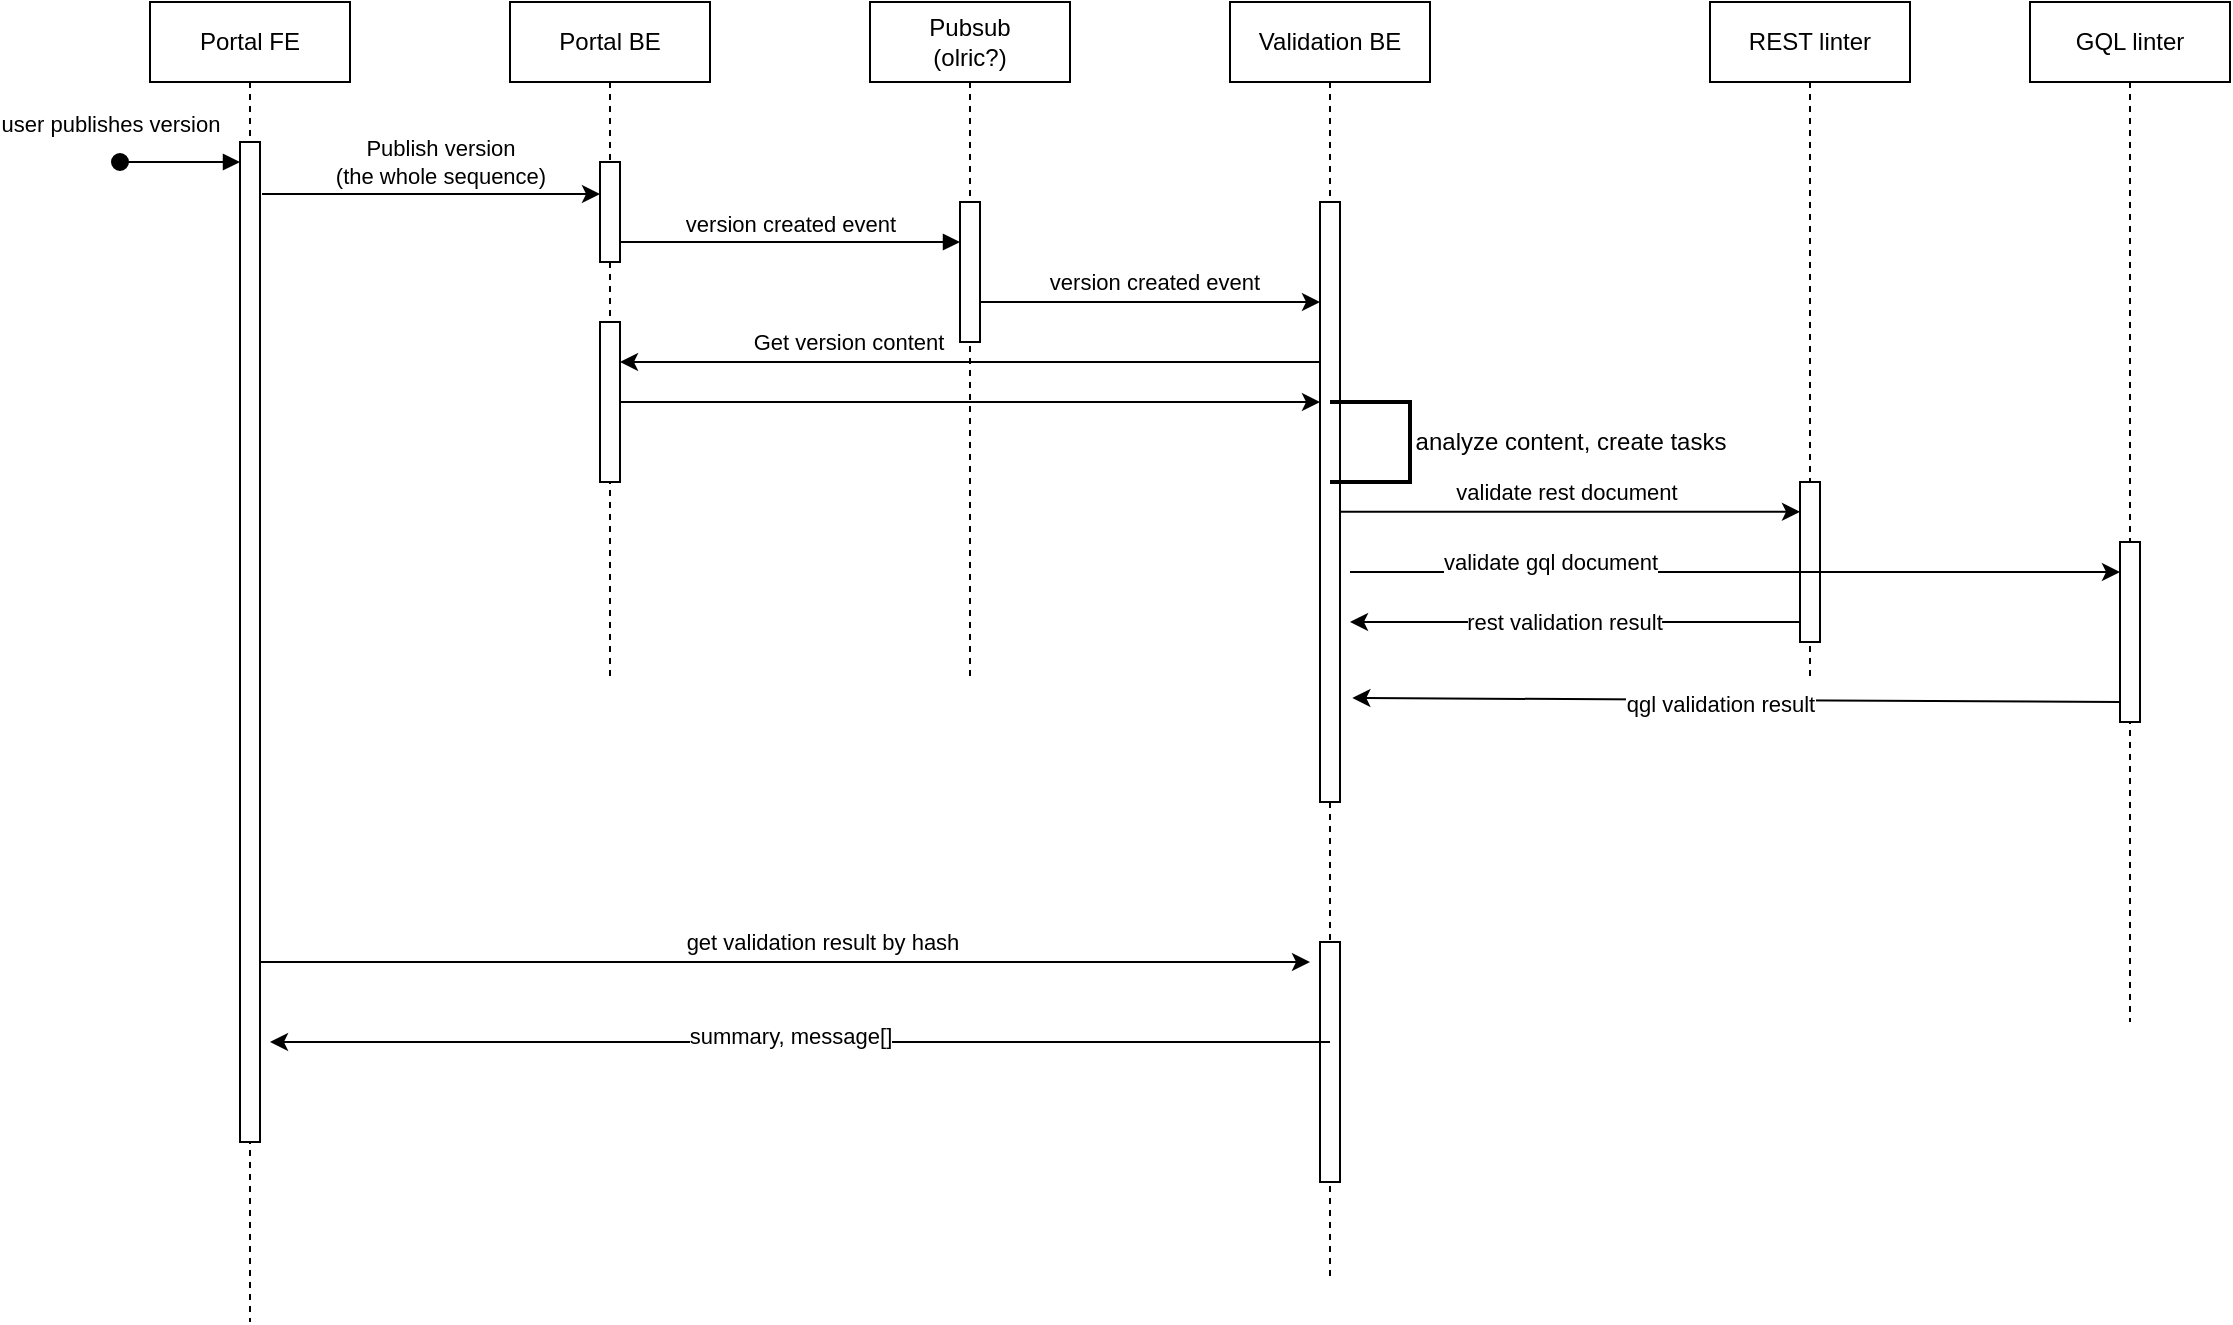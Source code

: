 <mxfile version="23.1.5" type="device">
  <diagram name="Page-1" id="2YBvvXClWsGukQMizWep">
    <mxGraphModel dx="2045" dy="703" grid="1" gridSize="10" guides="1" tooltips="1" connect="1" arrows="1" fold="1" page="1" pageScale="1" pageWidth="850" pageHeight="1100" math="0" shadow="0">
      <root>
        <mxCell id="0" />
        <mxCell id="1" parent="0" />
        <mxCell id="aM9ryv3xv72pqoxQDRHE-1" value="Portal BE" style="shape=umlLifeline;perimeter=lifelinePerimeter;whiteSpace=wrap;html=1;container=0;dropTarget=0;collapsible=0;recursiveResize=0;outlineConnect=0;portConstraint=eastwest;newEdgeStyle={&quot;edgeStyle&quot;:&quot;elbowEdgeStyle&quot;,&quot;elbow&quot;:&quot;vertical&quot;,&quot;curved&quot;:0,&quot;rounded&quot;:0};" parent="1" vertex="1">
          <mxGeometry x="40" width="100" height="340" as="geometry" />
        </mxCell>
        <mxCell id="aM9ryv3xv72pqoxQDRHE-2" value="" style="html=1;points=[];perimeter=orthogonalPerimeter;outlineConnect=0;targetShapes=umlLifeline;portConstraint=eastwest;newEdgeStyle={&quot;edgeStyle&quot;:&quot;elbowEdgeStyle&quot;,&quot;elbow&quot;:&quot;vertical&quot;,&quot;curved&quot;:0,&quot;rounded&quot;:0};" parent="aM9ryv3xv72pqoxQDRHE-1" vertex="1">
          <mxGeometry x="45" y="80" width="10" height="50" as="geometry" />
        </mxCell>
        <mxCell id="aM9ryv3xv72pqoxQDRHE-5" value="Pubsub&lt;br&gt;(olric?)" style="shape=umlLifeline;perimeter=lifelinePerimeter;whiteSpace=wrap;html=1;container=0;dropTarget=0;collapsible=0;recursiveResize=0;outlineConnect=0;portConstraint=eastwest;newEdgeStyle={&quot;edgeStyle&quot;:&quot;elbowEdgeStyle&quot;,&quot;elbow&quot;:&quot;vertical&quot;,&quot;curved&quot;:0,&quot;rounded&quot;:0};" parent="1" vertex="1">
          <mxGeometry x="220" width="100" height="340" as="geometry" />
        </mxCell>
        <mxCell id="aM9ryv3xv72pqoxQDRHE-6" value="" style="html=1;points=[];perimeter=orthogonalPerimeter;outlineConnect=0;targetShapes=umlLifeline;portConstraint=eastwest;newEdgeStyle={&quot;edgeStyle&quot;:&quot;elbowEdgeStyle&quot;,&quot;elbow&quot;:&quot;vertical&quot;,&quot;curved&quot;:0,&quot;rounded&quot;:0};" parent="aM9ryv3xv72pqoxQDRHE-5" vertex="1">
          <mxGeometry x="45" y="100" width="10" height="70" as="geometry" />
        </mxCell>
        <mxCell id="aM9ryv3xv72pqoxQDRHE-7" value="version created event" style="html=1;verticalAlign=bottom;endArrow=block;edgeStyle=elbowEdgeStyle;elbow=horizontal;curved=0;rounded=0;" parent="1" source="aM9ryv3xv72pqoxQDRHE-2" target="aM9ryv3xv72pqoxQDRHE-6" edge="1">
          <mxGeometry x="0.002" relative="1" as="geometry">
            <mxPoint x="195" y="130" as="sourcePoint" />
            <Array as="points">
              <mxPoint x="180" y="120" />
            </Array>
            <mxPoint as="offset" />
          </mxGeometry>
        </mxCell>
        <mxCell id="QmNeSpF-fQded4ewmqOV-1" value="Validation BE" style="shape=umlLifeline;perimeter=lifelinePerimeter;whiteSpace=wrap;html=1;container=0;dropTarget=0;collapsible=0;recursiveResize=0;outlineConnect=0;portConstraint=eastwest;newEdgeStyle={&quot;edgeStyle&quot;:&quot;elbowEdgeStyle&quot;,&quot;elbow&quot;:&quot;vertical&quot;,&quot;curved&quot;:0,&quot;rounded&quot;:0};" vertex="1" parent="1">
          <mxGeometry x="400" width="100" height="640" as="geometry" />
        </mxCell>
        <mxCell id="QmNeSpF-fQded4ewmqOV-2" value="" style="html=1;points=[];perimeter=orthogonalPerimeter;outlineConnect=0;targetShapes=umlLifeline;portConstraint=eastwest;newEdgeStyle={&quot;edgeStyle&quot;:&quot;elbowEdgeStyle&quot;,&quot;elbow&quot;:&quot;vertical&quot;,&quot;curved&quot;:0,&quot;rounded&quot;:0};" vertex="1" parent="QmNeSpF-fQded4ewmqOV-1">
          <mxGeometry x="45" y="100" width="10" height="300" as="geometry" />
        </mxCell>
        <mxCell id="QmNeSpF-fQded4ewmqOV-3" value="" style="endArrow=classic;html=1;rounded=0;" edge="1" parent="1" target="QmNeSpF-fQded4ewmqOV-2">
          <mxGeometry width="50" height="50" relative="1" as="geometry">
            <mxPoint x="275" y="150" as="sourcePoint" />
            <mxPoint x="440" y="150" as="targetPoint" />
          </mxGeometry>
        </mxCell>
        <mxCell id="QmNeSpF-fQded4ewmqOV-4" value="version created event" style="edgeLabel;html=1;align=center;verticalAlign=middle;resizable=0;points=[];" vertex="1" connectable="0" parent="QmNeSpF-fQded4ewmqOV-3">
          <mxGeometry x="-0.266" y="2" relative="1" as="geometry">
            <mxPoint x="24" y="-8" as="offset" />
          </mxGeometry>
        </mxCell>
        <mxCell id="QmNeSpF-fQded4ewmqOV-5" value="Portal FE" style="shape=umlLifeline;perimeter=lifelinePerimeter;whiteSpace=wrap;html=1;container=0;dropTarget=0;collapsible=0;recursiveResize=0;outlineConnect=0;portConstraint=eastwest;newEdgeStyle={&quot;edgeStyle&quot;:&quot;elbowEdgeStyle&quot;,&quot;elbow&quot;:&quot;vertical&quot;,&quot;curved&quot;:0,&quot;rounded&quot;:0};" vertex="1" parent="1">
          <mxGeometry x="-140" width="100" height="660" as="geometry" />
        </mxCell>
        <mxCell id="QmNeSpF-fQded4ewmqOV-6" value="" style="html=1;points=[];perimeter=orthogonalPerimeter;outlineConnect=0;targetShapes=umlLifeline;portConstraint=eastwest;newEdgeStyle={&quot;edgeStyle&quot;:&quot;elbowEdgeStyle&quot;,&quot;elbow&quot;:&quot;vertical&quot;,&quot;curved&quot;:0,&quot;rounded&quot;:0};" vertex="1" parent="QmNeSpF-fQded4ewmqOV-5">
          <mxGeometry x="45" y="70" width="10" height="500" as="geometry" />
        </mxCell>
        <mxCell id="QmNeSpF-fQded4ewmqOV-7" value="user publishes version" style="html=1;verticalAlign=bottom;startArrow=oval;endArrow=block;startSize=8;edgeStyle=elbowEdgeStyle;elbow=vertical;curved=0;rounded=0;" edge="1" parent="QmNeSpF-fQded4ewmqOV-5">
          <mxGeometry x="-1" y="11" relative="1" as="geometry">
            <mxPoint x="-15" y="80" as="sourcePoint" />
            <mxPoint x="-5" y="1" as="offset" />
            <mxPoint x="45" y="80" as="targetPoint" />
          </mxGeometry>
        </mxCell>
        <mxCell id="QmNeSpF-fQded4ewmqOV-10" value="" style="endArrow=classic;html=1;rounded=0;entryX=1;entryY=0.25;entryDx=0;entryDy=0;" edge="1" parent="1" source="QmNeSpF-fQded4ewmqOV-2" target="QmNeSpF-fQded4ewmqOV-35">
          <mxGeometry width="50" height="50" relative="1" as="geometry">
            <mxPoint x="390" y="190" as="sourcePoint" />
            <mxPoint x="180" y="180" as="targetPoint" />
            <Array as="points">
              <mxPoint x="400" y="180" />
            </Array>
          </mxGeometry>
        </mxCell>
        <mxCell id="QmNeSpF-fQded4ewmqOV-11" value="Get version content" style="edgeLabel;html=1;align=center;verticalAlign=middle;resizable=0;points=[];" vertex="1" connectable="0" parent="QmNeSpF-fQded4ewmqOV-10">
          <mxGeometry x="0.31" relative="1" as="geometry">
            <mxPoint x="-7" y="-10" as="offset" />
          </mxGeometry>
        </mxCell>
        <mxCell id="QmNeSpF-fQded4ewmqOV-12" value="" style="endArrow=classic;html=1;rounded=0;" edge="1" parent="1" source="QmNeSpF-fQded4ewmqOV-35" target="QmNeSpF-fQded4ewmqOV-2">
          <mxGeometry width="50" height="50" relative="1" as="geometry">
            <mxPoint x="90.429" y="200" as="sourcePoint" />
            <mxPoint x="440" y="200" as="targetPoint" />
          </mxGeometry>
        </mxCell>
        <mxCell id="QmNeSpF-fQded4ewmqOV-13" value="" style="strokeWidth=2;html=1;shape=mxgraph.flowchart.annotation_1;align=left;pointerEvents=1;direction=west;" vertex="1" parent="1">
          <mxGeometry x="450" y="200" width="40" height="40" as="geometry" />
        </mxCell>
        <mxCell id="QmNeSpF-fQded4ewmqOV-14" value="analyze content, create tasks" style="text;html=1;align=center;verticalAlign=middle;resizable=0;points=[];autosize=1;strokeColor=none;fillColor=none;" vertex="1" parent="1">
          <mxGeometry x="480" y="205" width="180" height="30" as="geometry" />
        </mxCell>
        <mxCell id="QmNeSpF-fQded4ewmqOV-15" value="REST linter" style="shape=umlLifeline;perimeter=lifelinePerimeter;whiteSpace=wrap;html=1;container=0;dropTarget=0;collapsible=0;recursiveResize=0;outlineConnect=0;portConstraint=eastwest;newEdgeStyle={&quot;edgeStyle&quot;:&quot;elbowEdgeStyle&quot;,&quot;elbow&quot;:&quot;vertical&quot;,&quot;curved&quot;:0,&quot;rounded&quot;:0};" vertex="1" parent="1">
          <mxGeometry x="640" width="100" height="340" as="geometry" />
        </mxCell>
        <mxCell id="QmNeSpF-fQded4ewmqOV-16" value="" style="html=1;points=[];perimeter=orthogonalPerimeter;outlineConnect=0;targetShapes=umlLifeline;portConstraint=eastwest;newEdgeStyle={&quot;edgeStyle&quot;:&quot;elbowEdgeStyle&quot;,&quot;elbow&quot;:&quot;vertical&quot;,&quot;curved&quot;:0,&quot;rounded&quot;:0};" vertex="1" parent="QmNeSpF-fQded4ewmqOV-15">
          <mxGeometry x="45" y="240" width="10" height="80" as="geometry" />
        </mxCell>
        <mxCell id="QmNeSpF-fQded4ewmqOV-17" value="GQL linter" style="shape=umlLifeline;perimeter=lifelinePerimeter;whiteSpace=wrap;html=1;container=0;dropTarget=0;collapsible=0;recursiveResize=0;outlineConnect=0;portConstraint=eastwest;newEdgeStyle={&quot;edgeStyle&quot;:&quot;elbowEdgeStyle&quot;,&quot;elbow&quot;:&quot;vertical&quot;,&quot;curved&quot;:0,&quot;rounded&quot;:0};" vertex="1" parent="1">
          <mxGeometry x="800" width="100" height="510" as="geometry" />
        </mxCell>
        <mxCell id="QmNeSpF-fQded4ewmqOV-18" value="" style="html=1;points=[];perimeter=orthogonalPerimeter;outlineConnect=0;targetShapes=umlLifeline;portConstraint=eastwest;newEdgeStyle={&quot;edgeStyle&quot;:&quot;elbowEdgeStyle&quot;,&quot;elbow&quot;:&quot;vertical&quot;,&quot;curved&quot;:0,&quot;rounded&quot;:0};" vertex="1" parent="QmNeSpF-fQded4ewmqOV-17">
          <mxGeometry x="45" y="270" width="10" height="90" as="geometry" />
        </mxCell>
        <mxCell id="QmNeSpF-fQded4ewmqOV-19" value="" style="endArrow=classic;html=1;rounded=0;" edge="1" parent="1">
          <mxGeometry width="50" height="50" relative="1" as="geometry">
            <mxPoint x="455" y="254.88" as="sourcePoint" />
            <mxPoint x="685" y="254.88" as="targetPoint" />
          </mxGeometry>
        </mxCell>
        <mxCell id="QmNeSpF-fQded4ewmqOV-27" value="validate rest document" style="edgeLabel;html=1;align=center;verticalAlign=middle;resizable=0;points=[];" vertex="1" connectable="0" parent="QmNeSpF-fQded4ewmqOV-19">
          <mxGeometry x="-0.372" y="3" relative="1" as="geometry">
            <mxPoint x="41" y="-7" as="offset" />
          </mxGeometry>
        </mxCell>
        <mxCell id="QmNeSpF-fQded4ewmqOV-20" value="" style="endArrow=classic;html=1;rounded=0;" edge="1" parent="1" target="QmNeSpF-fQded4ewmqOV-18">
          <mxGeometry width="50" height="50" relative="1" as="geometry">
            <mxPoint x="460" y="285" as="sourcePoint" />
            <mxPoint x="510" y="235" as="targetPoint" />
          </mxGeometry>
        </mxCell>
        <mxCell id="QmNeSpF-fQded4ewmqOV-28" value="validate gql document" style="edgeLabel;html=1;align=center;verticalAlign=middle;resizable=0;points=[];" vertex="1" connectable="0" parent="QmNeSpF-fQded4ewmqOV-20">
          <mxGeometry x="-0.683" y="2" relative="1" as="geometry">
            <mxPoint x="39" y="-3" as="offset" />
          </mxGeometry>
        </mxCell>
        <mxCell id="QmNeSpF-fQded4ewmqOV-21" value="" style="endArrow=classic;html=1;rounded=0;" edge="1" parent="1" target="aM9ryv3xv72pqoxQDRHE-2">
          <mxGeometry width="50" height="50" relative="1" as="geometry">
            <mxPoint x="-84" y="96" as="sourcePoint" />
            <mxPoint x="400" y="190" as="targetPoint" />
          </mxGeometry>
        </mxCell>
        <mxCell id="QmNeSpF-fQded4ewmqOV-22" value="Publish version&lt;br&gt;(the whole sequence)" style="edgeLabel;html=1;align=center;verticalAlign=middle;resizable=0;points=[];" vertex="1" connectable="0" parent="QmNeSpF-fQded4ewmqOV-21">
          <mxGeometry x="-0.552" y="2" relative="1" as="geometry">
            <mxPoint x="51" y="-14" as="offset" />
          </mxGeometry>
        </mxCell>
        <mxCell id="QmNeSpF-fQded4ewmqOV-23" value="" style="endArrow=classic;html=1;rounded=0;" edge="1" parent="1">
          <mxGeometry width="50" height="50" relative="1" as="geometry">
            <mxPoint x="685" y="310.0" as="sourcePoint" />
            <mxPoint x="460" y="310" as="targetPoint" />
          </mxGeometry>
        </mxCell>
        <mxCell id="QmNeSpF-fQded4ewmqOV-26" value="rest validation result" style="edgeLabel;html=1;align=center;verticalAlign=middle;resizable=0;points=[];" vertex="1" connectable="0" parent="QmNeSpF-fQded4ewmqOV-23">
          <mxGeometry x="0.049" relative="1" as="geometry">
            <mxPoint as="offset" />
          </mxGeometry>
        </mxCell>
        <mxCell id="QmNeSpF-fQded4ewmqOV-24" value="" style="endArrow=classic;html=1;rounded=0;entryX=1.117;entryY=0.723;entryDx=0;entryDy=0;entryPerimeter=0;" edge="1" parent="1">
          <mxGeometry width="50" height="50" relative="1" as="geometry">
            <mxPoint x="845" y="350" as="sourcePoint" />
            <mxPoint x="461.17" y="347.98" as="targetPoint" />
          </mxGeometry>
        </mxCell>
        <mxCell id="QmNeSpF-fQded4ewmqOV-25" value="qgl validation result" style="edgeLabel;html=1;align=center;verticalAlign=middle;resizable=0;points=[];" vertex="1" connectable="0" parent="QmNeSpF-fQded4ewmqOV-24">
          <mxGeometry x="0.041" y="2" relative="1" as="geometry">
            <mxPoint as="offset" />
          </mxGeometry>
        </mxCell>
        <mxCell id="QmNeSpF-fQded4ewmqOV-30" value="" style="endArrow=classic;html=1;rounded=0;" edge="1" parent="1" source="QmNeSpF-fQded4ewmqOV-6">
          <mxGeometry width="50" height="50" relative="1" as="geometry">
            <mxPoint x="330" y="330" as="sourcePoint" />
            <mxPoint x="440" y="480" as="targetPoint" />
            <Array as="points">
              <mxPoint x="140" y="480" />
            </Array>
          </mxGeometry>
        </mxCell>
        <mxCell id="QmNeSpF-fQded4ewmqOV-31" value="get validation result by hash" style="edgeLabel;html=1;align=center;verticalAlign=middle;resizable=0;points=[];" vertex="1" connectable="0" parent="QmNeSpF-fQded4ewmqOV-30">
          <mxGeometry x="0.07" y="1" relative="1" as="geometry">
            <mxPoint y="-9" as="offset" />
          </mxGeometry>
        </mxCell>
        <mxCell id="QmNeSpF-fQded4ewmqOV-32" value="" style="whiteSpace=wrap;html=1;" vertex="1" parent="1">
          <mxGeometry x="445" y="470" width="10" height="120" as="geometry" />
        </mxCell>
        <mxCell id="QmNeSpF-fQded4ewmqOV-33" value="" style="endArrow=classic;html=1;rounded=0;" edge="1" parent="1">
          <mxGeometry width="50" height="50" relative="1" as="geometry">
            <mxPoint x="450" y="520" as="sourcePoint" />
            <mxPoint x="-80" y="520" as="targetPoint" />
            <Array as="points">
              <mxPoint x="380" y="520" />
            </Array>
          </mxGeometry>
        </mxCell>
        <mxCell id="QmNeSpF-fQded4ewmqOV-34" value="summary, message[]" style="edgeLabel;html=1;align=center;verticalAlign=middle;resizable=0;points=[];" vertex="1" connectable="0" parent="QmNeSpF-fQded4ewmqOV-33">
          <mxGeometry x="0.024" y="-3" relative="1" as="geometry">
            <mxPoint x="1" as="offset" />
          </mxGeometry>
        </mxCell>
        <mxCell id="QmNeSpF-fQded4ewmqOV-36" value="" style="endArrow=classic;html=1;rounded=0;" edge="1" parent="1" target="QmNeSpF-fQded4ewmqOV-35">
          <mxGeometry width="50" height="50" relative="1" as="geometry">
            <mxPoint x="90.429" y="200" as="sourcePoint" />
            <mxPoint x="450" y="200" as="targetPoint" />
          </mxGeometry>
        </mxCell>
        <mxCell id="QmNeSpF-fQded4ewmqOV-35" value="" style="whiteSpace=wrap;html=1;" vertex="1" parent="1">
          <mxGeometry x="85" y="160" width="10" height="80" as="geometry" />
        </mxCell>
        <mxCell id="QmNeSpF-fQded4ewmqOV-37" style="edgeStyle=orthogonalEdgeStyle;rounded=0;orthogonalLoop=1;jettySize=auto;html=1;exitX=0.5;exitY=1;exitDx=0;exitDy=0;" edge="1" parent="1" source="QmNeSpF-fQded4ewmqOV-35" target="QmNeSpF-fQded4ewmqOV-35">
          <mxGeometry relative="1" as="geometry" />
        </mxCell>
      </root>
    </mxGraphModel>
  </diagram>
</mxfile>
